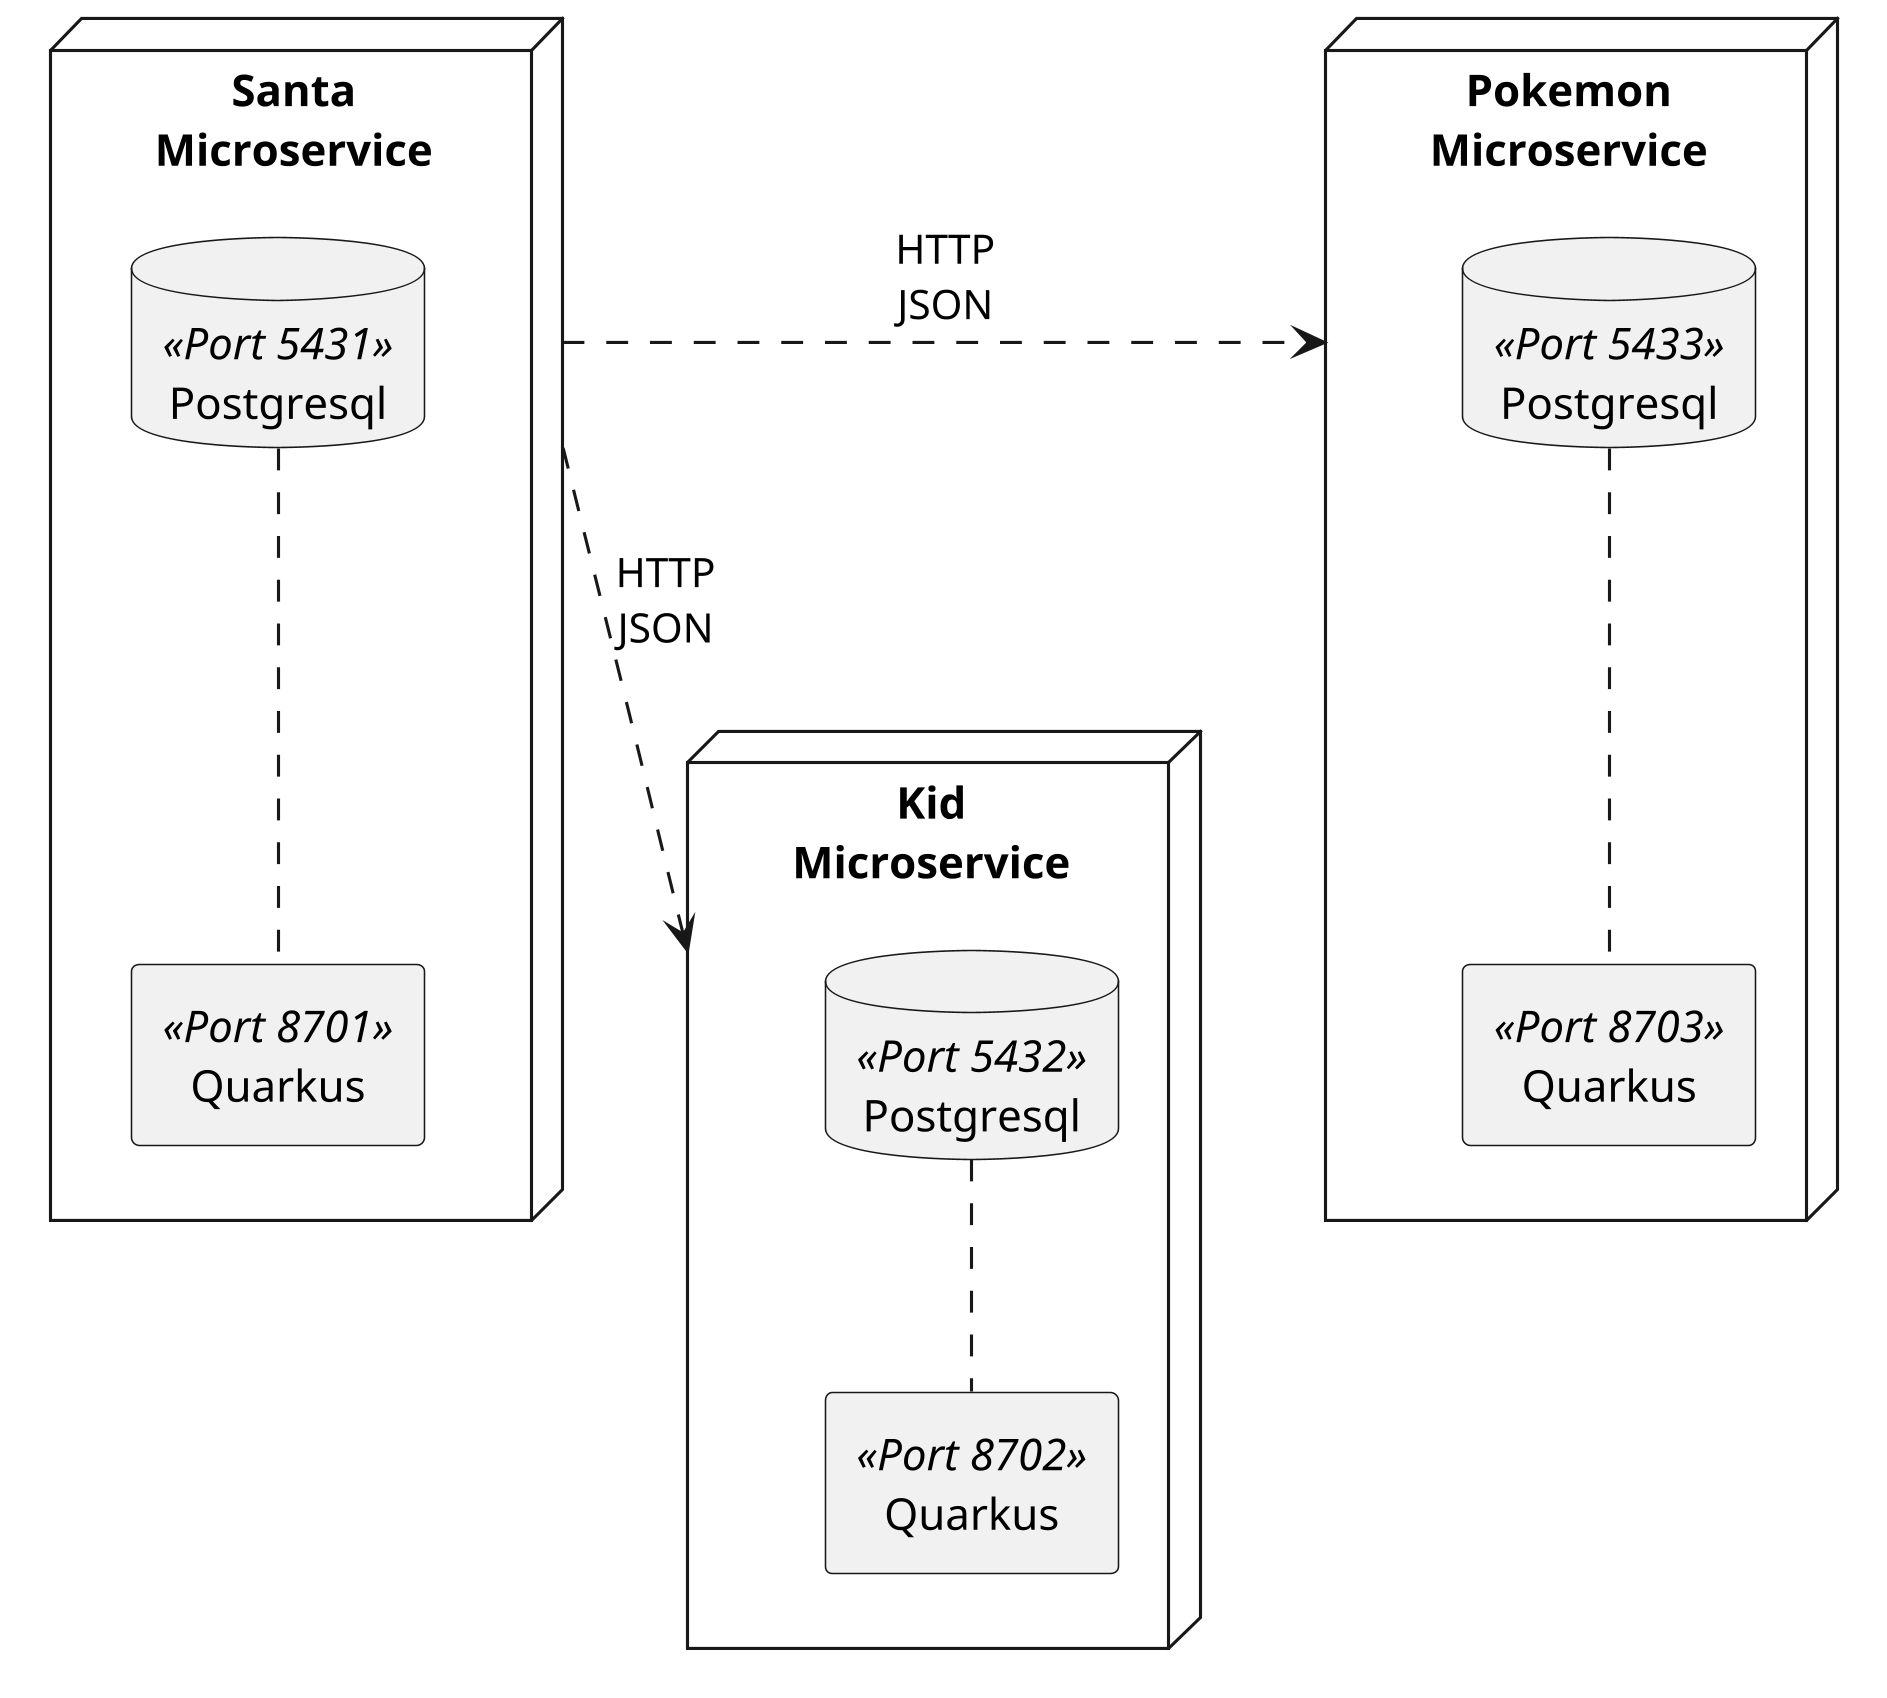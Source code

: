 @startuml
skinparam dpi 300
allow_mixing

node "Santa\nMicroservice" as santa {
    agent "Quarkus" as santaQuarkus <<Port 8701>>
    database "Postgresql" as santaPostgresql <<Port 5431>>
    santaPostgresql .. santaQuarkus
}

node "Kid\nMicroservice" as kids {
    agent "Quarkus" as kidsQuarkus <<Port 8702>>
    database "Postgresql" as bookPostgresql <<Port 5432>>
    bookPostgresql .. kidsQuarkus
}

node "Pokemon\nMicroservice" as pokemon {
    agent "Quarkus" as pokemonQuarkus <<Port 8703>>
    database "Postgresql" as pokemonPostgresql <<Port 5433>>
    pokemonPostgresql .. pokemonQuarkus
}

santa ..> kids: HTTP\nJSON
santa .> pokemon: HTTP\nJSON

@enduml
